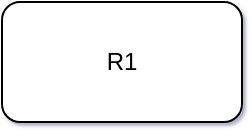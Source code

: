 <mxfile compressed="false" version="15.1.3" type="device" pages="2">
  <diagram id="Page-1" name="Page-1">
    <mxGraphModel dx="852" dy="494" grid="1" gridSize="10" guides="1" tooltips="1" connect="1" arrows="1" fold="1" page="1" pageScale="1" pageWidth="827" pageHeight="1169" math="0" shadow="1">
      <root>
        <mxCell id="0" />
        <mxCell id="1" parent="0" />
        <object a="b" c="d" label="R1" link="http://google.com" id="R1">
          <mxCell style="rounded=1;whiteSpace=wrap;html=1;" parent="1" vertex="1">
            <mxGeometry x="294" y="90" width="120" height="60" as="geometry" />
          </mxCell>
        </object>
      </root>
    </mxGraphModel>
  </diagram>
  <diagram id="Page-2" name="Page-2">
    <mxGraphModel dx="852" dy="494" grid="1" gridSize="10" guides="1" tooltips="1" connect="1" arrows="1" fold="1" page="1" pageScale="1" pageWidth="827" pageHeight="1169" math="0" shadow="1">
      <root>
        <mxCell id="0" />
        <mxCell id="1" parent="0" />
        <object label="R2" link="data:page/id,Page-1" id="R2">
          <mxCell style="rounded=1;whiteSpace=wrap;html=1;" parent="1" vertex="1">
            <mxGeometry x="200" y="150" width="120" height="60" as="geometry" />
          </mxCell>
        </object>
        <object label="R3" id="R3">
          <mxCell style="rounded=1;whiteSpace=wrap;html=1;" parent="1" vertex="1">
            <mxGeometry x="530" y="150" width="120" height="60" as="geometry" />
          </mxCell>
        </object>
        <object label="uplink" link="http://cmdb.local" media="10G-LR" speed="1G" id="f9fc588264927bc0ff78958891484dd6">
          <mxCell style="endArrow=none;" parent="1" source="R2" target="R3" edge="1">
            <mxGeometry relative="1" as="geometry" />
          </mxCell>
        </object>
      </root>
    </mxGraphModel>
  </diagram>
</mxfile>
